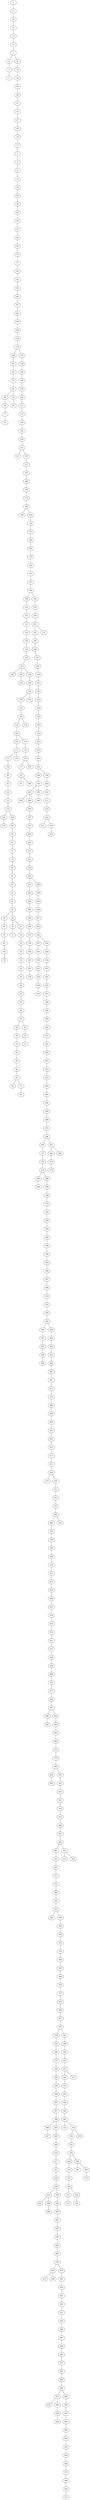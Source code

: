 strict graph G {
1;
11;
12;
13;
14;
15;
5;
4;
3;
2;
6;
16;
26;
36;
46;
47;
37;
27;
28;
18;
17;
7;
8;
9;
19;
29;
39;
38;
48;
58;
57;
56;
66;
76;
75;
85;
95;
96;
86;
87;
88;
98;
108;
118;
119;
109;
99;
89;
79;
69;
68;
78;
77;
67;
59;
49;
129;
139;
149;
148;
138;
128;
127;
137;
136;
146;
156;
157;
147;
167;
177;
187;
186;
176;
175;
165;
166;
164;
174;
173;
183;
182;
172;
162;
161;
151;
150;
140;
141;
131;
121;
122;
132;
133;
143;
153;
163;
152;
142;
154;
144;
145;
135;
125;
124;
114;
104;
103;
113;
112;
102;
92;
91;
101;
111;
110;
120;
130;
100;
90;
80;
81;
71;
72;
62;
52;
42;
41;
31;
30;
40;
50;
51;
61;
60;
70;
20;
10;
0;
21;
22;
32;
33;
23;
24;
34;
44;
43;
53;
54;
55;
65;
64;
74;
84;
94;
93;
83;
82;
73;
63;
45;
35;
25;
123;
105;
115;
116;
117;
107;
97;
106;
126;
134;
155;
160;
170;
180;
181;
191;
190;
200;
210;
220;
230;
231;
232;
233;
234;
235;
225;
215;
214;
213;
203;
193;
194;
195;
205;
204;
206;
196;
197;
207;
208;
218;
217;
227;
228;
229;
219;
209;
199;
198;
188;
189;
179;
178;
168;
169;
159;
158;
239;
249;
259;
258;
257;
256;
246;
247;
248;
238;
237;
236;
226;
216;
245;
244;
254;
253;
243;
242;
241;
240;
250;
260;
261;
251;
252;
262;
263;
273;
272;
282;
283;
284;
285;
286;
276;
266;
267;
277;
278;
279;
269;
268;
289;
299;
309;
319;
329;
339;
349;
348;
338;
328;
318;
308;
307;
306;
316;
315;
305;
295;
296;
297;
287;
288;
298;
294;
304;
303;
293;
292;
291;
281;
271;
270;
280;
290;
300;
301;
302;
312;
311;
321;
320;
310;
330;
331;
341;
351;
350;
360;
370;
380;
390;
400;
410;
411;
421;
420;
430;
431;
432;
442;
452;
451;
441;
440;
450;
460;
470;
471;
481;
491;
490;
480;
492;
493;
483;
482;
472;
473;
463;
462;
461;
453;
443;
433;
423;
424;
414;
404;
403;
402;
401;
391;
381;
371;
372;
382;
383;
393;
392;
394;
384;
385;
375;
374;
364;
365;
366;
376;
377;
378;
368;
367;
357;
358;
359;
369;
379;
389;
388;
398;
408;
407;
397;
396;
386;
387;
395;
405;
406;
416;
417;
427;
428;
429;
419;
418;
409;
399;
439;
438;
448;
447;
437;
436;
446;
445;
435;
425;
415;
426;
434;
444;
454;
455;
456;
457;
458;
468;
467;
466;
476;
477;
487;
488;
489;
479;
478;
469;
459;
449;
499;
498;
497;
496;
486;
485;
495;
494;
484;
474;
464;
465;
475;
347;
346;
336;
337;
327;
326;
325;
324;
334;
344;
345;
335;
355;
354;
353;
352;
342;
343;
333;
323;
313;
314;
322;
332;
362;
361;
363;
373;
356;
317;
412;
413;
422;
340;
265;
264;
274;
275;
255;
185;
184;
192;
202;
201;
211;
212;
222;
221;
223;
224;
171;
48 -- 58;
280 -- 290;
385 -- 375;
150 -- 140;
131 -- 121;
220 -- 230;
375 -- 374;
86 -- 87;
119 -- 129;
404 -- 403;
205 -- 206;
472 -- 473;
54 -- 55;
109 -- 99;
264 -- 274;
120 -- 130;
136 -- 146;
473 -- 463;
325 -- 324;
156 -- 157;
22 -- 32;
66 -- 76;
424 -- 414;
19 -- 29;
330 -- 331;
153 -- 163;
203 -- 193;
430 -- 431;
308 -- 307;
229 -- 219;
192 -- 202;
113 -- 123;
439 -- 438;
241 -- 240;
74 -- 84;
8 -- 9;
246 -- 245;
288 -- 298;
21 -- 22;
35 -- 25;
423 -- 424;
46 -- 47;
57 -- 56;
250 -- 260;
95 -- 96;
110 -- 100;
138 -- 128;
362 -- 363;
200 -- 210;
24 -- 34;
128 -- 127;
65 -- 64;
365 -- 366;
382 -- 383;
369 -- 379;
181 -- 191;
100 -- 90;
306 -- 316;
151 -- 150;
292 -- 291;
3 -- 2;
233 -- 234;
92 -- 91;
492 -- 493;
267 -- 277;
444 -- 454;
180 -- 181;
31 -- 30;
327 -- 317;
129 -- 139;
442 -- 452;
114 -- 104;
279 -- 269;
341 -- 351;
345 -- 355;
168 -- 169;
52 -- 42;
212 -- 222;
249 -- 259;
71 -- 72;
271 -- 270;
465 -- 475;
470 -- 471;
320 -- 330;
1 -- 11;
451 -- 441;
259 -- 258;
381 -- 371;
141 -- 131;
359 -- 369;
446 -- 445;
315 -- 305;
303 -- 293;
251 -- 252;
165 -- 166;
60 -- 70;
270 -- 280;
111 -- 110;
379 -- 389;
29 -- 39;
326 -- 325;
322 -- 332;
364 -- 365;
257 -- 256;
386 -- 387;
140 -- 141;
307 -- 306;
285 -- 286;
384 -- 385;
350 -- 360;
409 -- 399;
190 -- 200;
401 -- 391;
6 -- 16;
494 -- 484;
10 -- 0;
457 -- 458;
124 -- 114;
119 -- 109;
246 -- 247;
207 -- 208;
345 -- 335;
162 -- 161;
291 -- 281;
351 -- 350;
447 -- 437;
222 -- 223;
343 -- 333;
231 -- 232;
429 -- 419;
164 -- 174;
281 -- 271;
101 -- 111;
153 -- 154;
225 -- 215;
124 -- 134;
189 -- 179;
23 -- 24;
173 -- 183;
229 -- 239;
59 -- 49;
407 -- 397;
468 -- 467;
160 -- 170;
348 -- 338;
408 -- 407;
334 -- 344;
150 -- 160;
53 -- 54;
28 -- 18;
152 -- 142;
78 -- 77;
133 -- 143;
84 -- 94;
397 -- 396;
394 -- 384;
389 -- 388;
104 -- 103;
290 -- 300;
391 -- 381;
105 -- 115;
98 -- 108;
145 -- 155;
276 -- 266;
318 -- 308;
235 -- 225;
43 -- 53;
214 -- 213;
488 -- 489;
40 -- 50;
88 -- 98;
448 -- 447;
477 -- 487;
91 -- 101;
286 -- 276;
139 -- 149;
16 -- 26;
370 -- 380;
115 -- 116;
215 -- 214;
96 -- 86;
68 -- 78;
47 -- 37;
146 -- 156;
463 -- 453;
328 -- 318;
450 -- 460;
183 -- 182;
458 -- 468;
282 -- 283;
18 -- 17;
137 -- 136;
50 -- 51;
196 -- 197;
336 -- 337;
396 -- 386;
355 -- 356;
323 -- 313;
362 -- 361;
395 -- 405;
491 -- 490;
41 -- 31;
421 -- 420;
428 -- 429;
485 -- 495;
260 -- 261;
287 -- 288;
12 -- 13;
121 -- 122;
443 -- 433;
499 -- 498;
352 -- 342;
414 -- 404;
34 -- 44;
380 -- 390;
374 -- 364;
293 -- 292;
7 -- 8;
311 -- 321;
234 -- 235;
496 -- 486;
432 -- 442;
486 -- 485;
197 -- 207;
94 -- 93;
191 -- 190;
127 -- 137;
230 -- 231;
174 -- 173;
217 -- 227;
273 -- 272;
175 -- 165;
355 -- 354;
193 -- 192;
179 -- 178;
154 -- 144;
112 -- 102;
438 -- 448;
416 -- 417;
289 -- 299;
227 -- 228;
9 -- 19;
122 -- 132;
403 -- 402;
223 -- 224;
39 -- 38;
388 -- 398;
26 -- 36;
304 -- 303;
333 -- 323;
80 -- 81;
87 -- 88;
437 -- 436;
69 -- 59;
198 -- 188;
132 -- 133;
460 -- 470;
481 -- 491;
55 -- 45;
103 -- 113;
83 -- 73;
202 -- 201;
471 -- 481;
302 -- 312;
489 -- 499;
301 -- 302;
327 -- 326;
419 -- 418;
32 -- 33;
145 -- 135;
76 -- 75;
483 -- 482;
210 -- 220;
55 -- 65;
20 -- 10;
177 -- 187;
278 -- 279;
316 -- 315;
117 -- 107;
357 -- 347;
144 -- 145;
188 -- 189;
14 -- 15;
254 -- 253;
93 -- 83;
400 -- 410;
195 -- 185;
427 -- 428;
405 -- 406;
312 -- 311;
83 -- 82;
279 -- 289;
153 -- 152;
346 -- 336;
89 -- 79;
157 -- 167;
219 -- 209;
172 -- 162;
489 -- 479;
467 -- 466;
376 -- 377;
149 -- 148;
187 -- 186;
4 -- 3;
283 -- 284;
284 -- 285;
445 -- 435;
266 -- 267;
411 -- 421;
429 -- 439;
238 -- 237;
272 -- 282;
498 -- 497;
248 -- 238;
201 -- 211;
436 -- 446;
479 -- 469;
353 -- 352;
13 -- 14;
37 -- 27;
339 -- 349;
305 -- 295;
218 -- 217;
58 -- 57;
61 -- 60;
431 -- 432;
456 -- 457;
239 -- 249;
15 -- 5;
213 -- 203;
240 -- 250;
441 -- 440;
434 -- 444;
497 -- 496;
159 -- 158;
383 -- 393;
113 -- 112;
495 -- 494;
323 -- 322;
176 -- 175;
319 -- 329;
108 -- 118;
309 -- 319;
368 -- 367;
412 -- 413;
232 -- 233;
396 -- 395;
211 -- 212;
125 -- 124;
479 -- 478;
90 -- 80;
265 -- 255;
265 -- 264;
406 -- 416;
20 -- 21;
56 -- 66;
300 -- 301;
358 -- 359;
349 -- 348;
5 -- 6;
143 -- 153;
181 -- 171;
487 -- 488;
367 -- 357;
266 -- 265;
194 -- 195;
107 -- 97;
182 -- 172;
269 -- 268;
256 -- 246;
452 -- 451;
30 -- 20;
371 -- 372;
252 -- 262;
79 -- 69;
357 -- 358;
262 -- 263;
366 -- 376;
116 -- 126;
419 -- 409;
30 -- 40;
258 -- 257;
64 -- 74;
169 -- 159;
85 -- 95;
493 -- 483;
185 -- 184;
116 -- 117;
463 -- 462;
390 -- 400;
206 -- 196;
178 -- 168;
195 -- 205;
33 -- 23;
459 -- 449;
165 -- 164;
324 -- 334;
402 -- 412;
38 -- 48;
331 -- 341;
77 -- 67;
161 -- 151;
347 -- 346;
277 -- 278;
245 -- 244;
45 -- 35;
453 -- 443;
199 -- 198;
490 -- 480;
412 -- 422;
313 -- 314;
295 -- 294;
193 -- 194;
244 -- 254;
170 -- 180;
455 -- 456;
342 -- 343;
435 -- 434;
420 -- 430;
294 -- 304;
237 -- 236;
236 -- 226;
243 -- 242;
464 -- 465;
329 -- 339;
205 -- 204;
454 -- 455;
337 -- 327;
157 -- 147;
73 -- 63;
338 -- 328;
372 -- 382;
72 -- 62;
469 -- 459;
75 -- 85;
433 -- 423;
484 -- 474;
5 -- 4;
296 -- 297;
378 -- 368;
102 -- 92;
417 -- 427;
69 -- 68;
295 -- 296;
44 -- 43;
363 -- 373;
352 -- 362;
62 -- 52;
435 -- 425;
104 -- 105;
222 -- 221;
253 -- 243;
110 -- 120;
321 -- 320;
354 -- 353;
36 -- 46;
107 -- 106;
186 -- 176;
17 -- 7;
11 -- 12;
297 -- 287;
425 -- 415;
42 -- 41;
474 -- 464;
99 -- 89;
320 -- 310;
209 -- 199;
440 -- 450;
167 -- 177;
148 -- 138;
476 -- 477;
226 -- 216;
482 -- 472;
393 -- 394;
350 -- 340;
466 -- 476;
491 -- 492;
377 -- 378;
360 -- 370;
393 -- 392;
274 -- 275;
27 -- 28;
51 -- 61;
261 -- 251;
425 -- 426;
228 -- 229;
135 -- 125;
402 -- 401;
263 -- 273;
81 -- 71;
299 -- 309;
398 -- 408;
344 -- 345;
242 -- 241;
118 -- 119;
462 -- 461;
410 -- 411;
208 -- 218;
247 -- 248;
}
